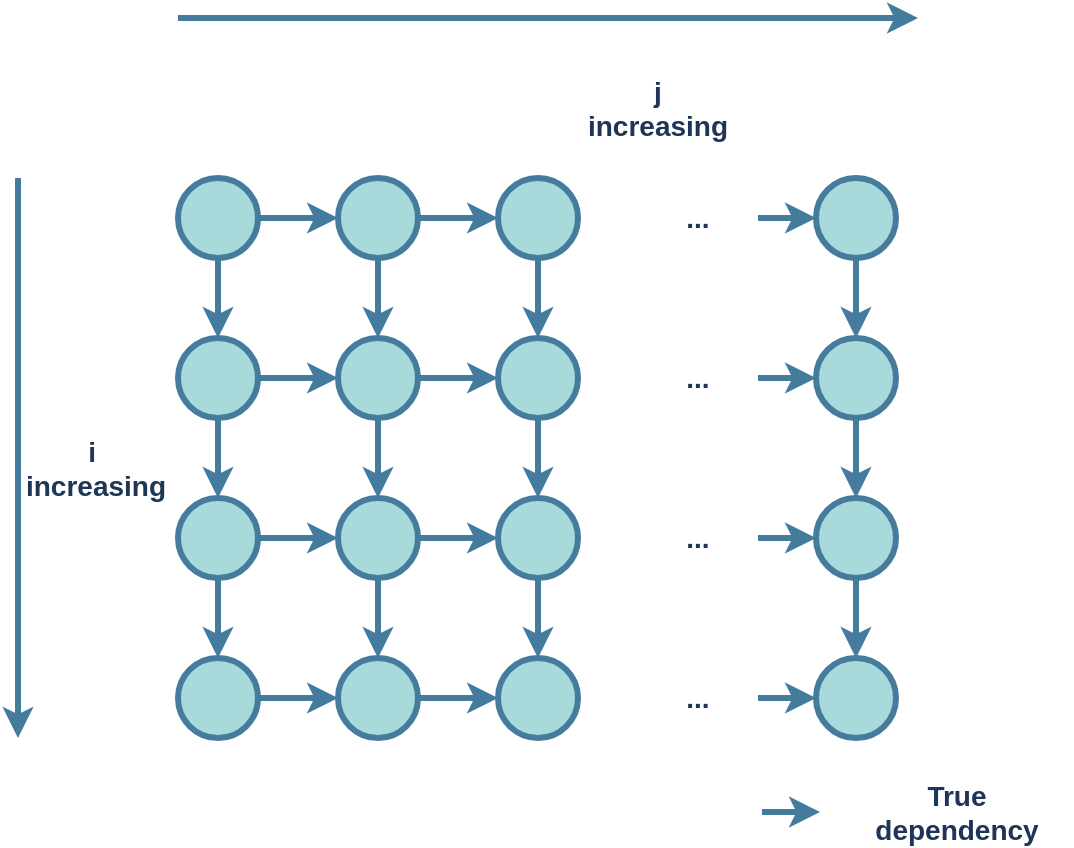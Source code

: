 <mxfile version="21.7.5" type="github">
  <diagram name="Page-1" id="7In59A1sgAPbLbXznsLF">
    <mxGraphModel dx="2074" dy="1061" grid="0" gridSize="10" guides="1" tooltips="1" connect="1" arrows="1" fold="1" page="1" pageScale="1" pageWidth="850" pageHeight="1100" math="0" shadow="0">
      <root>
        <mxCell id="0" />
        <mxCell id="1" parent="0" />
        <mxCell id="GX78M3u3ePjl-X8wYyLm-103" value="" style="edgeStyle=orthogonalEdgeStyle;rounded=0;orthogonalLoop=1;jettySize=auto;html=1;labelBackgroundColor=none;strokeColor=#457B9D;fontColor=default;fontSize=14;fontStyle=1;strokeWidth=3;" edge="1" parent="1" source="GX78M3u3ePjl-X8wYyLm-1" target="GX78M3u3ePjl-X8wYyLm-2">
          <mxGeometry relative="1" as="geometry" />
        </mxCell>
        <mxCell id="GX78M3u3ePjl-X8wYyLm-108" value="" style="edgeStyle=orthogonalEdgeStyle;rounded=0;orthogonalLoop=1;jettySize=auto;html=1;labelBackgroundColor=none;strokeColor=#457B9D;fontColor=default;fontSize=14;fontStyle=1;strokeWidth=3;" edge="1" parent="1" source="GX78M3u3ePjl-X8wYyLm-1" target="GX78M3u3ePjl-X8wYyLm-96">
          <mxGeometry relative="1" as="geometry" />
        </mxCell>
        <mxCell id="GX78M3u3ePjl-X8wYyLm-1" value="" style="ellipse;whiteSpace=wrap;html=1;aspect=fixed;labelBackgroundColor=none;fillColor=#A8DADC;strokeColor=#457B9D;fontColor=#1D3557;fontSize=14;fontStyle=1;strokeWidth=3;" vertex="1" parent="1">
          <mxGeometry x="196" y="196" width="40" height="40" as="geometry" />
        </mxCell>
        <mxCell id="GX78M3u3ePjl-X8wYyLm-52" style="edgeStyle=orthogonalEdgeStyle;rounded=0;orthogonalLoop=1;jettySize=auto;html=1;exitX=1;exitY=0.5;exitDx=0;exitDy=0;entryX=0;entryY=0.5;entryDx=0;entryDy=0;labelBackgroundColor=none;strokeColor=#457B9D;fontColor=default;fontSize=14;fontStyle=1;strokeWidth=3;" edge="1" parent="1" source="GX78M3u3ePjl-X8wYyLm-2" target="GX78M3u3ePjl-X8wYyLm-3">
          <mxGeometry relative="1" as="geometry" />
        </mxCell>
        <mxCell id="GX78M3u3ePjl-X8wYyLm-104" value="" style="edgeStyle=orthogonalEdgeStyle;rounded=0;orthogonalLoop=1;jettySize=auto;html=1;labelBackgroundColor=none;strokeColor=#457B9D;fontColor=default;fontSize=14;fontStyle=1;strokeWidth=3;" edge="1" parent="1" source="GX78M3u3ePjl-X8wYyLm-2" target="GX78M3u3ePjl-X8wYyLm-4">
          <mxGeometry relative="1" as="geometry" />
        </mxCell>
        <mxCell id="GX78M3u3ePjl-X8wYyLm-2" value="" style="ellipse;whiteSpace=wrap;html=1;aspect=fixed;labelBackgroundColor=none;fillColor=#A8DADC;strokeColor=#457B9D;fontColor=#1D3557;fontSize=14;fontStyle=1;strokeWidth=3;" vertex="1" parent="1">
          <mxGeometry x="196" y="276" width="40" height="40" as="geometry" />
        </mxCell>
        <mxCell id="GX78M3u3ePjl-X8wYyLm-98" value="" style="edgeStyle=orthogonalEdgeStyle;rounded=0;orthogonalLoop=1;jettySize=auto;html=1;labelBackgroundColor=none;strokeColor=#457B9D;fontColor=default;fontSize=14;fontStyle=1;strokeWidth=3;" edge="1" parent="1" source="GX78M3u3ePjl-X8wYyLm-3" target="GX78M3u3ePjl-X8wYyLm-5">
          <mxGeometry relative="1" as="geometry" />
        </mxCell>
        <mxCell id="GX78M3u3ePjl-X8wYyLm-109" value="" style="edgeStyle=orthogonalEdgeStyle;rounded=0;orthogonalLoop=1;jettySize=auto;html=1;labelBackgroundColor=none;strokeColor=#457B9D;fontColor=default;fontSize=14;fontStyle=1;strokeWidth=3;" edge="1" parent="1" source="GX78M3u3ePjl-X8wYyLm-3" target="GX78M3u3ePjl-X8wYyLm-99">
          <mxGeometry relative="1" as="geometry" />
        </mxCell>
        <mxCell id="GX78M3u3ePjl-X8wYyLm-3" value="" style="ellipse;whiteSpace=wrap;html=1;aspect=fixed;labelBackgroundColor=none;fillColor=#A8DADC;strokeColor=#457B9D;fontColor=#1D3557;fontSize=14;fontStyle=1;strokeWidth=3;" vertex="1" parent="1">
          <mxGeometry x="276" y="276" width="40" height="40" as="geometry" />
        </mxCell>
        <mxCell id="GX78M3u3ePjl-X8wYyLm-53" value="" style="edgeStyle=orthogonalEdgeStyle;rounded=0;orthogonalLoop=1;jettySize=auto;html=1;labelBackgroundColor=none;strokeColor=#457B9D;fontColor=default;fontSize=14;fontStyle=1;strokeWidth=3;" edge="1" parent="1" source="GX78M3u3ePjl-X8wYyLm-4" target="GX78M3u3ePjl-X8wYyLm-5">
          <mxGeometry relative="1" as="geometry" />
        </mxCell>
        <mxCell id="GX78M3u3ePjl-X8wYyLm-105" value="" style="edgeStyle=orthogonalEdgeStyle;rounded=0;orthogonalLoop=1;jettySize=auto;html=1;labelBackgroundColor=none;strokeColor=#457B9D;fontColor=default;fontSize=14;fontStyle=1;strokeWidth=3;" edge="1" parent="1" source="GX78M3u3ePjl-X8wYyLm-4" target="GX78M3u3ePjl-X8wYyLm-7">
          <mxGeometry relative="1" as="geometry" />
        </mxCell>
        <mxCell id="GX78M3u3ePjl-X8wYyLm-4" value="" style="ellipse;whiteSpace=wrap;html=1;aspect=fixed;labelBackgroundColor=none;fillColor=#A8DADC;strokeColor=#457B9D;fontColor=#1D3557;fontSize=14;fontStyle=1;strokeWidth=3;" vertex="1" parent="1">
          <mxGeometry x="196" y="356" width="40" height="40" as="geometry" />
        </mxCell>
        <mxCell id="GX78M3u3ePjl-X8wYyLm-54" value="" style="edgeStyle=orthogonalEdgeStyle;rounded=0;orthogonalLoop=1;jettySize=auto;html=1;labelBackgroundColor=none;strokeColor=#457B9D;fontColor=default;fontSize=14;fontStyle=1;strokeWidth=3;" edge="1" parent="1" source="GX78M3u3ePjl-X8wYyLm-5" target="GX78M3u3ePjl-X8wYyLm-6">
          <mxGeometry relative="1" as="geometry" />
        </mxCell>
        <mxCell id="GX78M3u3ePjl-X8wYyLm-106" value="" style="edgeStyle=orthogonalEdgeStyle;rounded=0;orthogonalLoop=1;jettySize=auto;html=1;labelBackgroundColor=none;strokeColor=#457B9D;fontColor=default;fontSize=14;fontStyle=1;strokeWidth=3;" edge="1" parent="1" source="GX78M3u3ePjl-X8wYyLm-5" target="GX78M3u3ePjl-X8wYyLm-8">
          <mxGeometry relative="1" as="geometry" />
        </mxCell>
        <mxCell id="GX78M3u3ePjl-X8wYyLm-5" value="" style="ellipse;whiteSpace=wrap;html=1;aspect=fixed;labelBackgroundColor=none;fillColor=#A8DADC;strokeColor=#457B9D;fontColor=#1D3557;fontSize=14;fontStyle=1;strokeWidth=3;" vertex="1" parent="1">
          <mxGeometry x="276" y="356" width="40" height="40" as="geometry" />
        </mxCell>
        <mxCell id="GX78M3u3ePjl-X8wYyLm-110" value="" style="edgeStyle=orthogonalEdgeStyle;rounded=0;orthogonalLoop=1;jettySize=auto;html=1;labelBackgroundColor=none;strokeColor=#457B9D;fontColor=default;fontSize=14;fontStyle=1;strokeWidth=3;" edge="1" parent="1" source="GX78M3u3ePjl-X8wYyLm-6" target="GX78M3u3ePjl-X8wYyLm-9">
          <mxGeometry relative="1" as="geometry" />
        </mxCell>
        <mxCell id="GX78M3u3ePjl-X8wYyLm-6" value="" style="ellipse;whiteSpace=wrap;html=1;aspect=fixed;labelBackgroundColor=none;fillColor=#A8DADC;strokeColor=#457B9D;fontColor=#1D3557;fontSize=14;fontStyle=1;strokeWidth=3;" vertex="1" parent="1">
          <mxGeometry x="356" y="356" width="40" height="40" as="geometry" />
        </mxCell>
        <mxCell id="GX78M3u3ePjl-X8wYyLm-55" value="" style="edgeStyle=orthogonalEdgeStyle;rounded=0;orthogonalLoop=1;jettySize=auto;html=1;labelBackgroundColor=none;strokeColor=#457B9D;fontColor=default;fontSize=14;fontStyle=1;strokeWidth=3;" edge="1" parent="1" source="GX78M3u3ePjl-X8wYyLm-7" target="GX78M3u3ePjl-X8wYyLm-8">
          <mxGeometry relative="1" as="geometry" />
        </mxCell>
        <mxCell id="GX78M3u3ePjl-X8wYyLm-7" value="" style="ellipse;whiteSpace=wrap;html=1;aspect=fixed;labelBackgroundColor=none;fillColor=#A8DADC;strokeColor=#457B9D;fontColor=#1D3557;fontSize=14;fontStyle=1;strokeWidth=3;" vertex="1" parent="1">
          <mxGeometry x="196" y="436" width="40" height="40" as="geometry" />
        </mxCell>
        <mxCell id="GX78M3u3ePjl-X8wYyLm-56" value="" style="edgeStyle=orthogonalEdgeStyle;rounded=0;orthogonalLoop=1;jettySize=auto;html=1;labelBackgroundColor=none;strokeColor=#457B9D;fontColor=default;fontSize=14;fontStyle=1;strokeWidth=3;" edge="1" parent="1" source="GX78M3u3ePjl-X8wYyLm-8" target="GX78M3u3ePjl-X8wYyLm-9">
          <mxGeometry relative="1" as="geometry" />
        </mxCell>
        <mxCell id="GX78M3u3ePjl-X8wYyLm-8" value="" style="ellipse;whiteSpace=wrap;html=1;aspect=fixed;labelBackgroundColor=none;fillColor=#A8DADC;strokeColor=#457B9D;fontColor=#1D3557;fontSize=14;fontStyle=1;strokeWidth=3;" vertex="1" parent="1">
          <mxGeometry x="276" y="436" width="40" height="40" as="geometry" />
        </mxCell>
        <mxCell id="GX78M3u3ePjl-X8wYyLm-9" value="" style="ellipse;whiteSpace=wrap;html=1;aspect=fixed;labelBackgroundColor=none;fillColor=#A8DADC;strokeColor=#457B9D;fontColor=#1D3557;fontSize=14;fontStyle=1;strokeWidth=3;" vertex="1" parent="1">
          <mxGeometry x="356" y="436" width="40" height="40" as="geometry" />
        </mxCell>
        <mxCell id="GX78M3u3ePjl-X8wYyLm-95" value="" style="endArrow=classic;html=1;rounded=0;exitX=0.5;exitY=1;exitDx=0;exitDy=0;entryX=0.5;entryY=0;entryDx=0;entryDy=0;labelBackgroundColor=none;strokeColor=#457B9D;fontColor=default;fontSize=14;fontStyle=1;strokeWidth=3;" edge="1" parent="1" source="GX78M3u3ePjl-X8wYyLm-96" target="GX78M3u3ePjl-X8wYyLm-3">
          <mxGeometry width="50" height="50" relative="1" as="geometry">
            <mxPoint x="636" y="666" as="sourcePoint" />
            <mxPoint x="686" y="616" as="targetPoint" />
          </mxGeometry>
        </mxCell>
        <mxCell id="GX78M3u3ePjl-X8wYyLm-107" value="" style="edgeStyle=orthogonalEdgeStyle;rounded=0;orthogonalLoop=1;jettySize=auto;html=1;labelBackgroundColor=none;strokeColor=#457B9D;fontColor=default;fontSize=14;fontStyle=1;strokeWidth=3;" edge="1" parent="1" source="GX78M3u3ePjl-X8wYyLm-96" target="GX78M3u3ePjl-X8wYyLm-101">
          <mxGeometry relative="1" as="geometry" />
        </mxCell>
        <mxCell id="GX78M3u3ePjl-X8wYyLm-96" value="" style="ellipse;whiteSpace=wrap;html=1;aspect=fixed;labelBackgroundColor=none;fillColor=#A8DADC;strokeColor=#457B9D;fontColor=#1D3557;fontSize=14;fontStyle=1;strokeWidth=3;" vertex="1" parent="1">
          <mxGeometry x="276" y="196" width="40" height="40" as="geometry" />
        </mxCell>
        <mxCell id="GX78M3u3ePjl-X8wYyLm-100" value="" style="edgeStyle=orthogonalEdgeStyle;rounded=0;orthogonalLoop=1;jettySize=auto;html=1;labelBackgroundColor=none;strokeColor=#457B9D;fontColor=default;fontSize=14;fontStyle=1;strokeWidth=3;" edge="1" parent="1" source="GX78M3u3ePjl-X8wYyLm-99" target="GX78M3u3ePjl-X8wYyLm-6">
          <mxGeometry relative="1" as="geometry" />
        </mxCell>
        <mxCell id="GX78M3u3ePjl-X8wYyLm-99" value="" style="ellipse;whiteSpace=wrap;html=1;aspect=fixed;labelBackgroundColor=none;fillColor=#A8DADC;strokeColor=#457B9D;fontColor=#1D3557;fontSize=14;fontStyle=1;strokeWidth=3;" vertex="1" parent="1">
          <mxGeometry x="356" y="276" width="40" height="40" as="geometry" />
        </mxCell>
        <mxCell id="GX78M3u3ePjl-X8wYyLm-111" value="" style="edgeStyle=orthogonalEdgeStyle;rounded=0;orthogonalLoop=1;jettySize=auto;html=1;labelBackgroundColor=none;strokeColor=#457B9D;fontColor=default;fontSize=14;fontStyle=1;strokeWidth=3;" edge="1" parent="1" source="GX78M3u3ePjl-X8wYyLm-101" target="GX78M3u3ePjl-X8wYyLm-99">
          <mxGeometry relative="1" as="geometry" />
        </mxCell>
        <mxCell id="GX78M3u3ePjl-X8wYyLm-101" value="" style="ellipse;whiteSpace=wrap;html=1;aspect=fixed;labelBackgroundColor=none;fillColor=#A8DADC;strokeColor=#457B9D;fontColor=#1D3557;fontSize=14;fontStyle=1;strokeWidth=3;" vertex="1" parent="1">
          <mxGeometry x="356" y="196" width="40" height="40" as="geometry" />
        </mxCell>
        <mxCell id="GX78M3u3ePjl-X8wYyLm-114" value="" style="edgeStyle=orthogonalEdgeStyle;rounded=0;orthogonalLoop=1;jettySize=auto;html=1;labelBackgroundColor=none;strokeColor=#457B9D;fontColor=default;fontSize=14;fontStyle=1;strokeWidth=3;" edge="1" parent="1" source="GX78M3u3ePjl-X8wYyLm-115" target="GX78M3u3ePjl-X8wYyLm-117">
          <mxGeometry relative="1" as="geometry" />
        </mxCell>
        <mxCell id="GX78M3u3ePjl-X8wYyLm-115" value="" style="ellipse;whiteSpace=wrap;html=1;aspect=fixed;labelBackgroundColor=none;fillColor=#A8DADC;strokeColor=#457B9D;fontColor=#1D3557;fontSize=14;fontStyle=1;strokeWidth=3;" vertex="1" parent="1">
          <mxGeometry x="515" y="356" width="40" height="40" as="geometry" />
        </mxCell>
        <mxCell id="GX78M3u3ePjl-X8wYyLm-117" value="" style="ellipse;whiteSpace=wrap;html=1;aspect=fixed;labelBackgroundColor=none;fillColor=#A8DADC;strokeColor=#457B9D;fontColor=#1D3557;fontSize=14;fontStyle=1;strokeWidth=3;" vertex="1" parent="1">
          <mxGeometry x="515" y="436" width="40" height="40" as="geometry" />
        </mxCell>
        <mxCell id="GX78M3u3ePjl-X8wYyLm-119" value="" style="edgeStyle=orthogonalEdgeStyle;rounded=0;orthogonalLoop=1;jettySize=auto;html=1;labelBackgroundColor=none;strokeColor=#457B9D;fontColor=default;fontSize=14;fontStyle=1;strokeWidth=3;" edge="1" parent="1" source="GX78M3u3ePjl-X8wYyLm-120" target="GX78M3u3ePjl-X8wYyLm-115">
          <mxGeometry relative="1" as="geometry" />
        </mxCell>
        <mxCell id="GX78M3u3ePjl-X8wYyLm-120" value="" style="ellipse;whiteSpace=wrap;html=1;aspect=fixed;labelBackgroundColor=none;fillColor=#A8DADC;strokeColor=#457B9D;fontColor=#1D3557;fontSize=14;fontStyle=1;strokeWidth=3;" vertex="1" parent="1">
          <mxGeometry x="515" y="276" width="40" height="40" as="geometry" />
        </mxCell>
        <mxCell id="GX78M3u3ePjl-X8wYyLm-121" value="" style="edgeStyle=orthogonalEdgeStyle;rounded=0;orthogonalLoop=1;jettySize=auto;html=1;labelBackgroundColor=none;strokeColor=#457B9D;fontColor=default;fontSize=14;fontStyle=1;strokeWidth=3;" edge="1" parent="1" source="GX78M3u3ePjl-X8wYyLm-122" target="GX78M3u3ePjl-X8wYyLm-120">
          <mxGeometry relative="1" as="geometry" />
        </mxCell>
        <mxCell id="GX78M3u3ePjl-X8wYyLm-122" value="" style="ellipse;whiteSpace=wrap;html=1;aspect=fixed;labelBackgroundColor=none;fillColor=#A8DADC;strokeColor=#457B9D;fontColor=#1D3557;fontSize=14;fontStyle=1;strokeWidth=3;" vertex="1" parent="1">
          <mxGeometry x="515" y="196" width="40" height="40" as="geometry" />
        </mxCell>
        <mxCell id="GX78M3u3ePjl-X8wYyLm-127" value="" style="edgeStyle=orthogonalEdgeStyle;rounded=0;orthogonalLoop=1;jettySize=auto;html=1;labelBackgroundColor=none;strokeColor=#457B9D;fontColor=default;fontSize=14;fontStyle=1;strokeWidth=3;" edge="1" parent="1" source="GX78M3u3ePjl-X8wYyLm-123" target="GX78M3u3ePjl-X8wYyLm-122">
          <mxGeometry relative="1" as="geometry" />
        </mxCell>
        <mxCell id="GX78M3u3ePjl-X8wYyLm-123" value="..." style="text;html=1;strokeColor=none;fillColor=none;align=center;verticalAlign=middle;whiteSpace=wrap;rounded=0;labelBackgroundColor=none;fontColor=#1D3557;fontSize=14;fontStyle=1;strokeWidth=3;" vertex="1" parent="1">
          <mxGeometry x="426" y="201" width="60" height="30" as="geometry" />
        </mxCell>
        <mxCell id="GX78M3u3ePjl-X8wYyLm-128" value="" style="edgeStyle=orthogonalEdgeStyle;rounded=0;orthogonalLoop=1;jettySize=auto;html=1;labelBackgroundColor=none;strokeColor=#457B9D;fontColor=default;fontSize=14;fontStyle=1;strokeWidth=3;" edge="1" parent="1" source="GX78M3u3ePjl-X8wYyLm-124" target="GX78M3u3ePjl-X8wYyLm-120">
          <mxGeometry relative="1" as="geometry" />
        </mxCell>
        <mxCell id="GX78M3u3ePjl-X8wYyLm-124" value="..." style="text;html=1;strokeColor=none;fillColor=none;align=center;verticalAlign=middle;whiteSpace=wrap;rounded=0;labelBackgroundColor=none;fontColor=#1D3557;fontSize=14;fontStyle=1;strokeWidth=3;" vertex="1" parent="1">
          <mxGeometry x="426" y="281" width="60" height="30" as="geometry" />
        </mxCell>
        <mxCell id="GX78M3u3ePjl-X8wYyLm-129" value="" style="edgeStyle=orthogonalEdgeStyle;rounded=0;orthogonalLoop=1;jettySize=auto;html=1;labelBackgroundColor=none;strokeColor=#457B9D;fontColor=default;fontSize=14;fontStyle=1;strokeWidth=3;" edge="1" parent="1" source="GX78M3u3ePjl-X8wYyLm-125" target="GX78M3u3ePjl-X8wYyLm-115">
          <mxGeometry relative="1" as="geometry" />
        </mxCell>
        <mxCell id="GX78M3u3ePjl-X8wYyLm-125" value="..." style="text;html=1;strokeColor=none;fillColor=none;align=center;verticalAlign=middle;whiteSpace=wrap;rounded=0;labelBackgroundColor=none;fontColor=#1D3557;fontSize=14;fontStyle=1;strokeWidth=3;" vertex="1" parent="1">
          <mxGeometry x="426" y="361" width="60" height="30" as="geometry" />
        </mxCell>
        <mxCell id="GX78M3u3ePjl-X8wYyLm-135" value="" style="edgeStyle=orthogonalEdgeStyle;rounded=0;orthogonalLoop=1;jettySize=auto;html=1;labelBackgroundColor=none;strokeColor=#457B9D;fontColor=default;fontSize=14;fontStyle=1;strokeWidth=3;" edge="1" parent="1" source="GX78M3u3ePjl-X8wYyLm-126" target="GX78M3u3ePjl-X8wYyLm-117">
          <mxGeometry relative="1" as="geometry" />
        </mxCell>
        <mxCell id="GX78M3u3ePjl-X8wYyLm-126" value="..." style="text;html=1;strokeColor=none;fillColor=none;align=center;verticalAlign=middle;whiteSpace=wrap;rounded=0;labelBackgroundColor=none;fontColor=#1D3557;fontSize=14;fontStyle=1;strokeWidth=3;" vertex="1" parent="1">
          <mxGeometry x="426" y="441" width="60" height="30" as="geometry" />
        </mxCell>
        <mxCell id="GX78M3u3ePjl-X8wYyLm-131" value="" style="endArrow=classic;html=1;rounded=0;labelBackgroundColor=none;strokeColor=#457B9D;fontColor=default;fontSize=14;fontStyle=1;strokeWidth=3;" edge="1" parent="1">
          <mxGeometry width="50" height="50" relative="1" as="geometry">
            <mxPoint x="116" y="196" as="sourcePoint" />
            <mxPoint x="116" y="476" as="targetPoint" />
          </mxGeometry>
        </mxCell>
        <mxCell id="GX78M3u3ePjl-X8wYyLm-132" value="i&amp;nbsp; increasing" style="text;html=1;strokeColor=none;fillColor=none;align=center;verticalAlign=middle;whiteSpace=wrap;rounded=0;labelBackgroundColor=none;fontColor=#1D3557;fontSize=14;fontStyle=1;strokeWidth=3;" vertex="1" parent="1">
          <mxGeometry x="125" y="326" width="60" height="30" as="geometry" />
        </mxCell>
        <mxCell id="GX78M3u3ePjl-X8wYyLm-133" value="&lt;div style=&quot;font-size: 14px;&quot;&gt;j&lt;/div&gt;&lt;div style=&quot;font-size: 14px;&quot;&gt;increasing&lt;br style=&quot;font-size: 14px;&quot;&gt;&lt;/div&gt;" style="text;html=1;strokeColor=none;fillColor=none;align=center;verticalAlign=middle;whiteSpace=wrap;rounded=0;labelBackgroundColor=none;fontColor=#1D3557;fontSize=14;fontStyle=1;strokeWidth=3;" vertex="1" parent="1">
          <mxGeometry x="406" y="146" width="60" height="30" as="geometry" />
        </mxCell>
        <mxCell id="GX78M3u3ePjl-X8wYyLm-134" value="" style="endArrow=classic;html=1;rounded=0;labelBackgroundColor=none;strokeColor=#457B9D;fontColor=default;fontSize=14;fontStyle=1;strokeWidth=3;" edge="1" parent="1">
          <mxGeometry width="50" height="50" relative="1" as="geometry">
            <mxPoint x="196" y="116" as="sourcePoint" />
            <mxPoint x="566" y="116" as="targetPoint" />
          </mxGeometry>
        </mxCell>
        <mxCell id="GX78M3u3ePjl-X8wYyLm-136" value="" style="edgeStyle=orthogonalEdgeStyle;rounded=0;orthogonalLoop=1;jettySize=auto;html=1;labelBackgroundColor=none;strokeColor=#457B9D;fontColor=default;fontSize=14;fontStyle=1;strokeWidth=3;" edge="1" parent="1">
          <mxGeometry relative="1" as="geometry">
            <mxPoint x="488" y="513" as="sourcePoint" />
            <mxPoint x="517" y="513" as="targetPoint" />
          </mxGeometry>
        </mxCell>
        <mxCell id="GX78M3u3ePjl-X8wYyLm-137" value="True dependency" style="text;html=1;strokeColor=none;fillColor=none;align=center;verticalAlign=middle;whiteSpace=wrap;rounded=0;labelBackgroundColor=none;fontColor=#1D3557;fontSize=14;fontStyle=1;strokeWidth=3;" vertex="1" parent="1">
          <mxGeometry x="528" y="498" width="115" height="30" as="geometry" />
        </mxCell>
      </root>
    </mxGraphModel>
  </diagram>
</mxfile>
